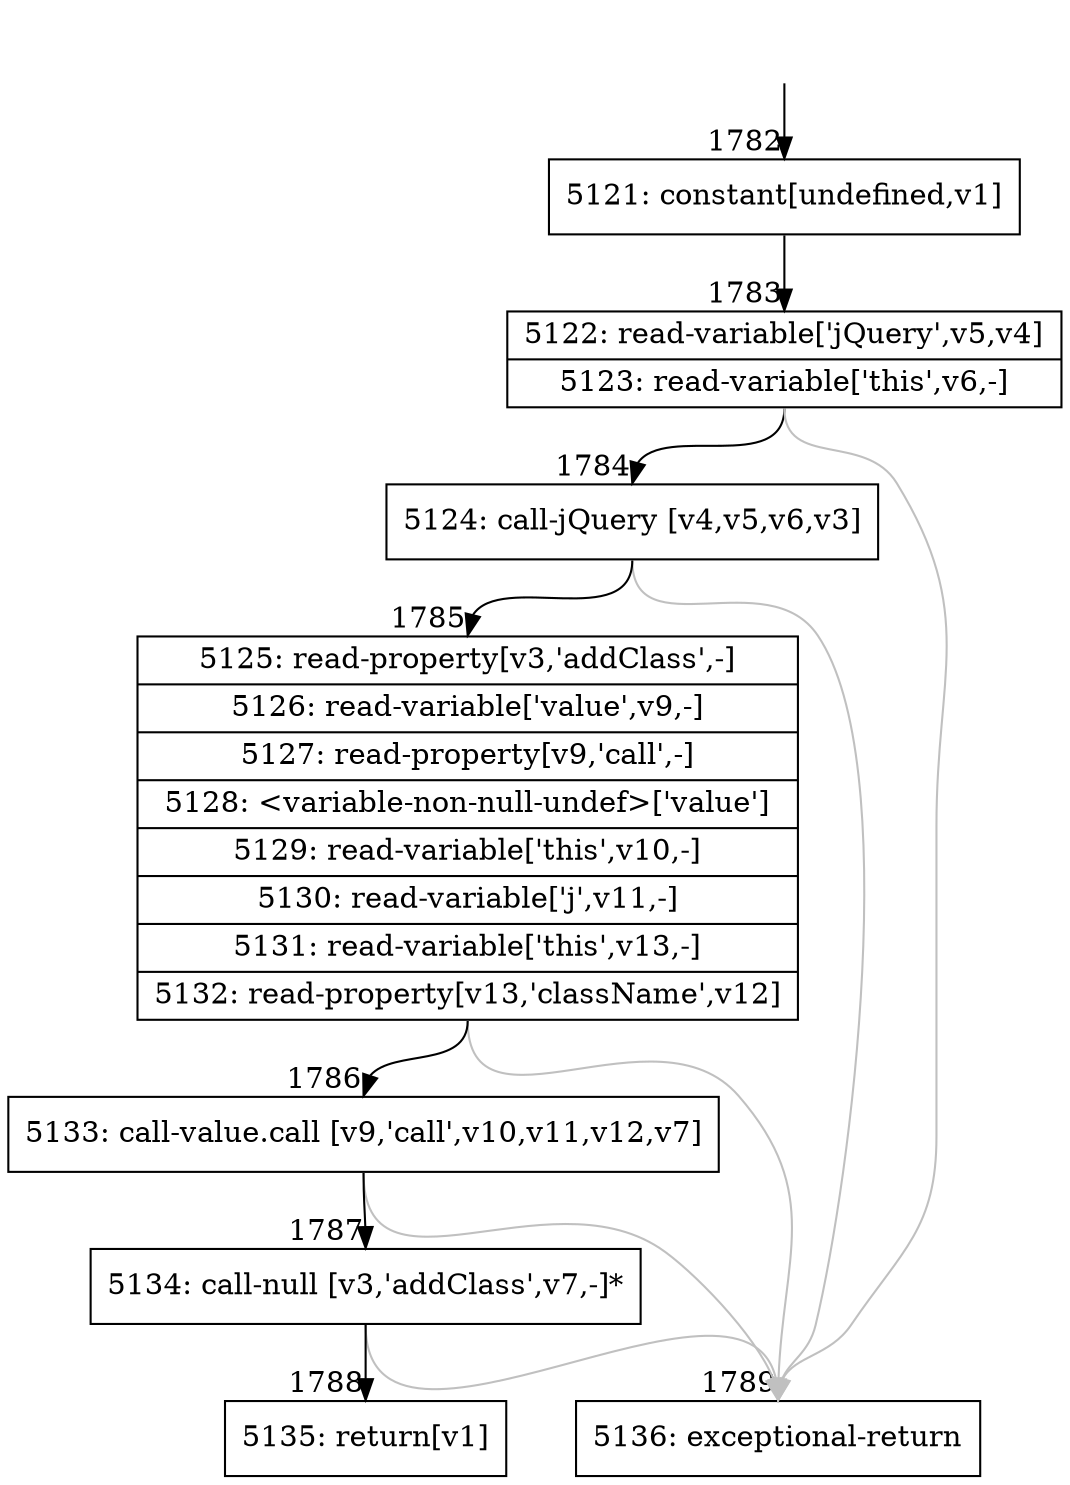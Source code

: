 digraph {
rankdir="TD"
BB_entry130[shape=none,label=""];
BB_entry130 -> BB1782 [tailport=s, headport=n, headlabel="    1782"]
BB1782 [shape=record label="{5121: constant[undefined,v1]}" ] 
BB1782 -> BB1783 [tailport=s, headport=n, headlabel="      1783"]
BB1783 [shape=record label="{5122: read-variable['jQuery',v5,v4]|5123: read-variable['this',v6,-]}" ] 
BB1783 -> BB1784 [tailport=s, headport=n, headlabel="      1784"]
BB1783 -> BB1789 [tailport=s, headport=n, color=gray, headlabel="      1789"]
BB1784 [shape=record label="{5124: call-jQuery [v4,v5,v6,v3]}" ] 
BB1784 -> BB1785 [tailport=s, headport=n, headlabel="      1785"]
BB1784 -> BB1789 [tailport=s, headport=n, color=gray]
BB1785 [shape=record label="{5125: read-property[v3,'addClass',-]|5126: read-variable['value',v9,-]|5127: read-property[v9,'call',-]|5128: \<variable-non-null-undef\>['value']|5129: read-variable['this',v10,-]|5130: read-variable['j',v11,-]|5131: read-variable['this',v13,-]|5132: read-property[v13,'className',v12]}" ] 
BB1785 -> BB1786 [tailport=s, headport=n, headlabel="      1786"]
BB1785 -> BB1789 [tailport=s, headport=n, color=gray]
BB1786 [shape=record label="{5133: call-value.call [v9,'call',v10,v11,v12,v7]}" ] 
BB1786 -> BB1787 [tailport=s, headport=n, headlabel="      1787"]
BB1786 -> BB1789 [tailport=s, headport=n, color=gray]
BB1787 [shape=record label="{5134: call-null [v3,'addClass',v7,-]*}" ] 
BB1787 -> BB1788 [tailport=s, headport=n, headlabel="      1788"]
BB1787 -> BB1789 [tailport=s, headport=n, color=gray]
BB1788 [shape=record label="{5135: return[v1]}" ] 
BB1789 [shape=record label="{5136: exceptional-return}" ] 
//#$~ 2079
}
